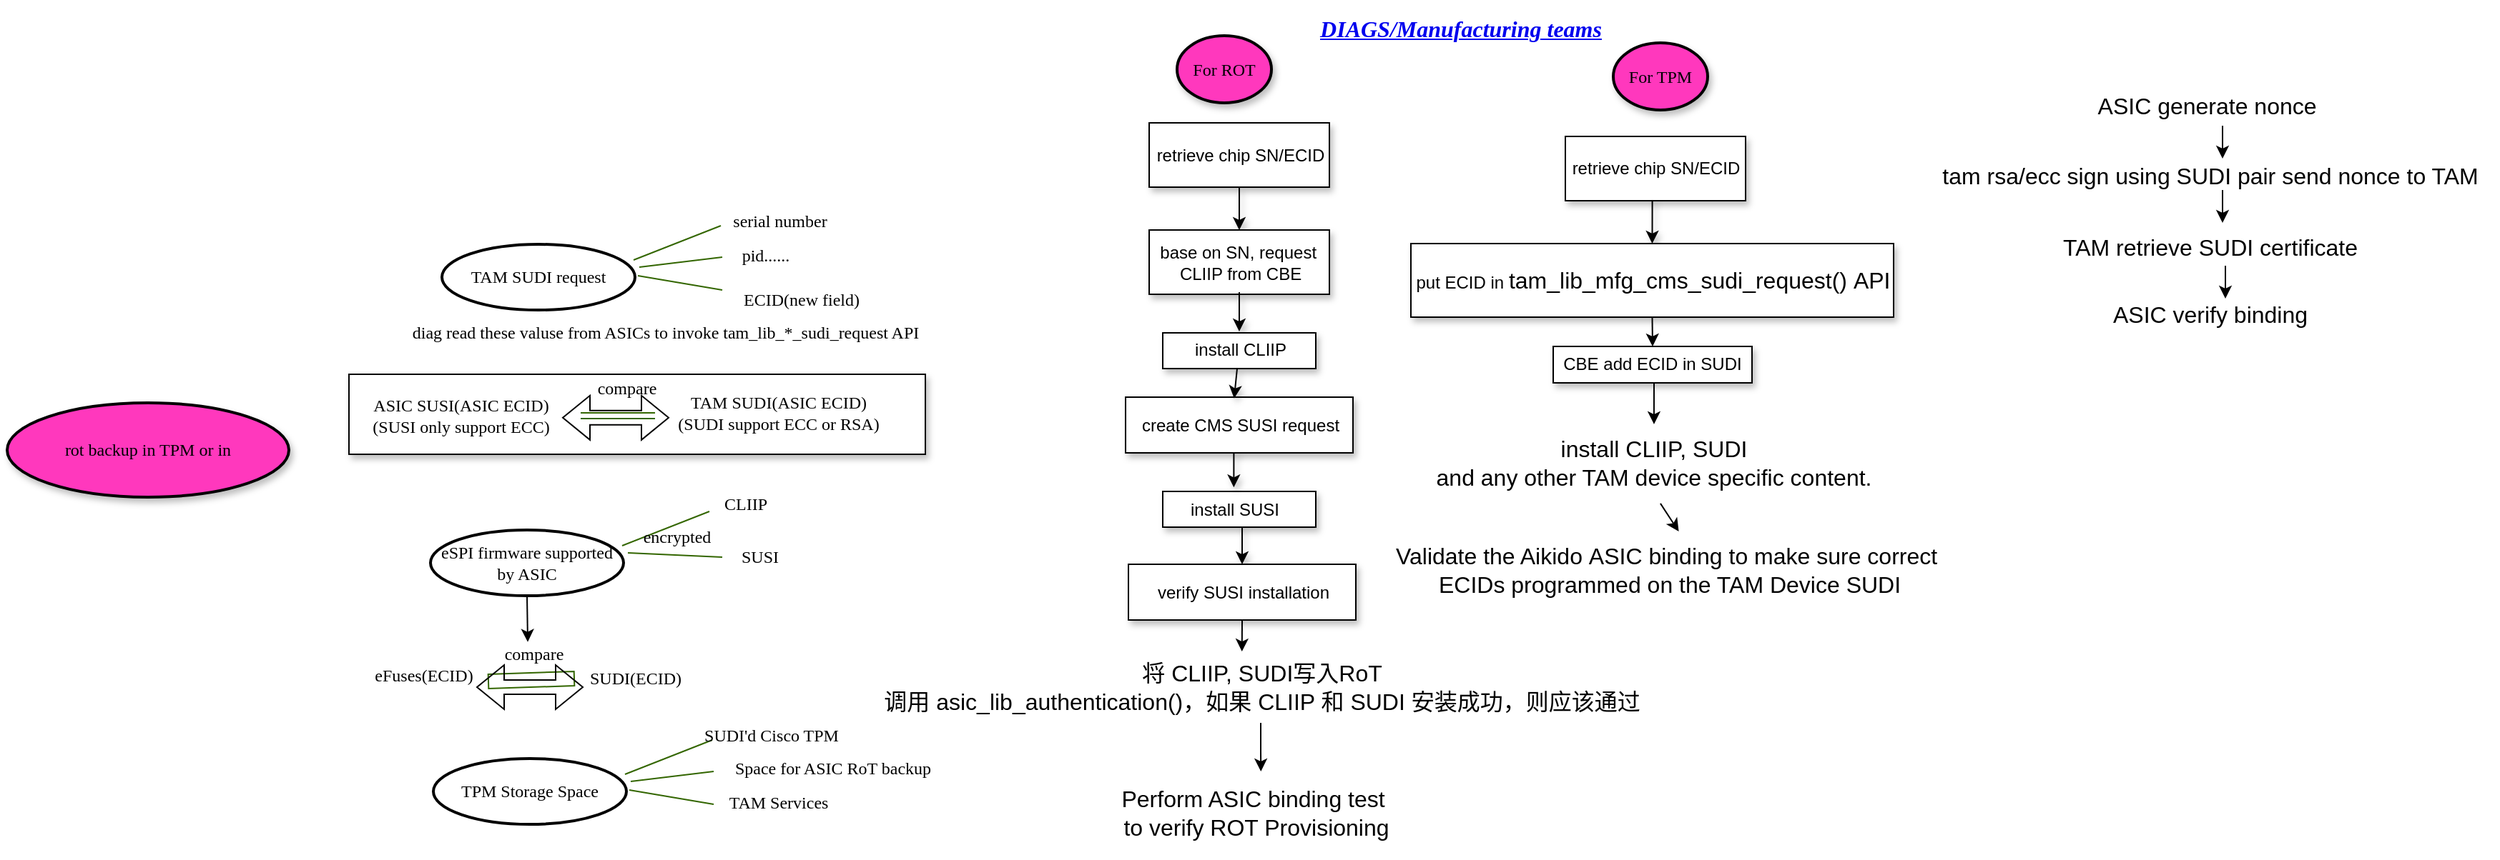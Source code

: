 <mxfile border="50" scale="3" compressed="false" locked="false" version="24.7.1" type="github">
  <diagram name="Blank" id="YmL12bMKpDGza6XwsDPr">
    <mxGraphModel dx="1960" dy="954" grid="0" gridSize="10" guides="1" tooltips="1" connect="1" arrows="1" fold="1" page="0" pageScale="1" pageWidth="827" pageHeight="1169" background="none" math="1" shadow="0">
      <root>
        <mxCell id="X5NqExCQtvZxIxQ7pmgY-0" />
        <mxCell id="1" parent="X5NqExCQtvZxIxQ7pmgY-0" />
        <mxCell id="aTX_-ej4Rg6P1lHDBfTl-43" value="" style="whiteSpace=wrap;html=1;shadow=1;" parent="1" vertex="1">
          <mxGeometry x="-532" y="214" width="403" height="56" as="geometry" />
        </mxCell>
        <mxCell id="aTX_-ej4Rg6P1lHDBfTl-1" value="&lt;font face=&quot;Comic Sans MS&quot;&gt;TAM SUDI request&lt;/font&gt;" style="ellipse;whiteSpace=wrap;html=1;align=center;container=1;recursiveResize=0;treeFolding=1;strokeWidth=2;" parent="1" vertex="1">
          <mxGeometry x="-467" y="123" width="135" height="46" as="geometry" />
        </mxCell>
        <mxCell id="aTX_-ej4Rg6P1lHDBfTl-12" value="" style="startArrow=none;endArrow=none;segment=10;strokeColor=#336600;rounded=0;fontSize=12;startSize=8;endSize=8;" parent="1" edge="1">
          <mxGeometry relative="1" as="geometry">
            <mxPoint x="-272" y="110" as="sourcePoint" />
            <mxPoint x="-333" y="134" as="targetPoint" />
          </mxGeometry>
        </mxCell>
        <mxCell id="aTX_-ej4Rg6P1lHDBfTl-13" value="serial number" style="text;html=1;resizable=0;points=[];align=center;verticalAlign=middle;labelBackgroundColor=none;fontFamily=Comic Sans MS;rotation=0;" parent="aTX_-ej4Rg6P1lHDBfTl-12" vertex="1" connectable="0">
          <mxGeometry x="0.257" relative="1" as="geometry">
            <mxPoint x="79" y="-18" as="offset" />
          </mxGeometry>
        </mxCell>
        <mxCell id="aTX_-ej4Rg6P1lHDBfTl-18" value="" style="startArrow=none;endArrow=none;segment=10;strokeColor=#336600;rounded=0;fontSize=12;startSize=8;endSize=8;" parent="1" edge="1">
          <mxGeometry relative="1" as="geometry">
            <mxPoint x="-271" y="132" as="sourcePoint" />
            <mxPoint x="-329" y="139" as="targetPoint" />
          </mxGeometry>
        </mxCell>
        <mxCell id="aTX_-ej4Rg6P1lHDBfTl-19" value="pid......" style="text;html=1;resizable=0;points=[];align=center;verticalAlign=middle;labelBackgroundColor=none;fontFamily=Comic Sans MS;rotation=0;" parent="aTX_-ej4Rg6P1lHDBfTl-18" vertex="1" connectable="0">
          <mxGeometry x="0.257" relative="1" as="geometry">
            <mxPoint x="66" y="-6" as="offset" />
          </mxGeometry>
        </mxCell>
        <mxCell id="aTX_-ej4Rg6P1lHDBfTl-20" value="" style="startArrow=none;endArrow=none;segment=10;strokeColor=#336600;rounded=0;fontSize=12;startSize=8;endSize=8;" parent="1" edge="1">
          <mxGeometry relative="1" as="geometry">
            <mxPoint x="-271" y="155" as="sourcePoint" />
            <mxPoint x="-330" y="145" as="targetPoint" />
          </mxGeometry>
        </mxCell>
        <mxCell id="aTX_-ej4Rg6P1lHDBfTl-21" value="diag read these valuse from ASICs to invoke tam_lib_*_sudi_request API" style="text;html=1;resizable=0;points=[];align=center;verticalAlign=middle;labelBackgroundColor=none;fontFamily=Comic Sans MS;rotation=0;" parent="aTX_-ej4Rg6P1lHDBfTl-20" vertex="1" connectable="0">
          <mxGeometry x="0.257" relative="1" as="geometry">
            <mxPoint x="-3" y="36" as="offset" />
          </mxGeometry>
        </mxCell>
        <mxCell id="aTX_-ej4Rg6P1lHDBfTl-22" value="ECID(new field)" style="text;html=1;resizable=0;points=[];align=center;verticalAlign=middle;labelBackgroundColor=none;fontFamily=Comic Sans MS;rotation=0;" parent="1" vertex="1" connectable="0">
          <mxGeometry x="-216.466" y="161.65" as="geometry" />
        </mxCell>
        <mxCell id="aTX_-ej4Rg6P1lHDBfTl-23" value="" style="startArrow=none;endArrow=none;segment=10;strokeColor=#336600;rounded=0;fontSize=12;shape=link;" parent="1" edge="1">
          <mxGeometry relative="1" as="geometry">
            <mxPoint x="-318" y="243" as="sourcePoint" />
            <mxPoint x="-370" y="243" as="targetPoint" />
          </mxGeometry>
        </mxCell>
        <mxCell id="aTX_-ej4Rg6P1lHDBfTl-24" value="TAM SUDI(ASIC ECID)&lt;div&gt;(SUDI support ECC or RSA)&lt;/div&gt;" style="text;html=1;resizable=0;points=[];align=center;verticalAlign=middle;labelBackgroundColor=none;fontFamily=Comic Sans MS;rotation=0;" parent="aTX_-ej4Rg6P1lHDBfTl-23" vertex="1" connectable="0">
          <mxGeometry x="0.257" relative="1" as="geometry">
            <mxPoint x="118" y="-2" as="offset" />
          </mxGeometry>
        </mxCell>
        <mxCell id="aTX_-ej4Rg6P1lHDBfTl-25" value="ASIC SUSI(ASIC ECID)&lt;div&gt;(SUSI only support ECC)&lt;/div&gt;" style="text;html=1;resizable=0;points=[];align=center;verticalAlign=middle;labelBackgroundColor=none;fontFamily=Comic Sans MS;rotation=0;" parent="aTX_-ej4Rg6P1lHDBfTl-23" vertex="1" connectable="0">
          <mxGeometry x="0.257" relative="1" as="geometry">
            <mxPoint x="-104" as="offset" />
          </mxGeometry>
        </mxCell>
        <mxCell id="aTX_-ej4Rg6P1lHDBfTl-26" value="compare" style="text;html=1;resizable=0;points=[];align=center;verticalAlign=middle;labelBackgroundColor=none;fontFamily=Comic Sans MS;rotation=0;" parent="1" vertex="1" connectable="0">
          <mxGeometry x="-243.0" y="246.995" as="geometry">
            <mxPoint x="-95" y="-23" as="offset" />
          </mxGeometry>
        </mxCell>
        <mxCell id="aTX_-ej4Rg6P1lHDBfTl-39" style="edgeStyle=orthogonalEdgeStyle;rounded=0;orthogonalLoop=1;jettySize=auto;html=1;exitX=0.5;exitY=1;exitDx=0;exitDy=0;" parent="1" source="aTX_-ej4Rg6P1lHDBfTl-27" edge="1">
          <mxGeometry relative="1" as="geometry">
            <mxPoint x="-407" y="401.333" as="targetPoint" />
          </mxGeometry>
        </mxCell>
        <mxCell id="aTX_-ej4Rg6P1lHDBfTl-27" value="&lt;font face=&quot;Comic Sans MS&quot;&gt;eSPI firmware supported by ASIC&lt;/font&gt;" style="ellipse;whiteSpace=wrap;html=1;align=center;container=1;recursiveResize=0;treeFolding=1;strokeWidth=2;" parent="1" vertex="1">
          <mxGeometry x="-475" y="323" width="135" height="46" as="geometry" />
        </mxCell>
        <mxCell id="aTX_-ej4Rg6P1lHDBfTl-28" value="" style="startArrow=none;endArrow=none;segment=10;strokeColor=#336600;rounded=0;fontSize=12;startSize=8;endSize=8;" parent="1" edge="1">
          <mxGeometry relative="1" as="geometry">
            <mxPoint x="-280" y="310" as="sourcePoint" />
            <mxPoint x="-341" y="334" as="targetPoint" />
          </mxGeometry>
        </mxCell>
        <mxCell id="aTX_-ej4Rg6P1lHDBfTl-29" value="CLIIP" style="text;html=1;resizable=0;points=[];align=center;verticalAlign=middle;labelBackgroundColor=none;fontFamily=Comic Sans MS;rotation=0;" parent="aTX_-ej4Rg6P1lHDBfTl-28" vertex="1" connectable="0">
          <mxGeometry x="0.257" relative="1" as="geometry">
            <mxPoint x="63" y="-20" as="offset" />
          </mxGeometry>
        </mxCell>
        <mxCell id="aTX_-ej4Rg6P1lHDBfTl-30" value="" style="startArrow=none;endArrow=none;segment=10;strokeColor=#336600;rounded=0;fontSize=12;startSize=8;endSize=8;" parent="1" edge="1">
          <mxGeometry relative="1" as="geometry">
            <mxPoint x="-271" y="342" as="sourcePoint" />
            <mxPoint x="-337" y="339" as="targetPoint" />
          </mxGeometry>
        </mxCell>
        <mxCell id="aTX_-ej4Rg6P1lHDBfTl-31" value="SUSI" style="text;html=1;resizable=0;points=[];align=center;verticalAlign=middle;labelBackgroundColor=none;fontFamily=Comic Sans MS;rotation=0;" parent="aTX_-ej4Rg6P1lHDBfTl-30" vertex="1" connectable="0">
          <mxGeometry x="0.257" relative="1" as="geometry">
            <mxPoint x="67" y="2" as="offset" />
          </mxGeometry>
        </mxCell>
        <mxCell id="aTX_-ej4Rg6P1lHDBfTl-34" value="encrypted" style="text;html=1;resizable=0;points=[];align=center;verticalAlign=middle;labelBackgroundColor=none;fontFamily=Comic Sans MS;rotation=0;" parent="1" vertex="1" connectable="0">
          <mxGeometry x="-264.996" y="323.0" as="geometry">
            <mxPoint x="-38" y="5" as="offset" />
          </mxGeometry>
        </mxCell>
        <mxCell id="aTX_-ej4Rg6P1lHDBfTl-35" value="" style="startArrow=none;endArrow=none;segment=10;strokeColor=#336600;rounded=0;fontSize=12;shape=flexArrow;" parent="1" edge="1">
          <mxGeometry relative="1" as="geometry">
            <mxPoint x="-374" y="427" as="sourcePoint" />
            <mxPoint x="-435" y="429" as="targetPoint" />
          </mxGeometry>
        </mxCell>
        <mxCell id="aTX_-ej4Rg6P1lHDBfTl-36" value="SUDI(ECID)" style="text;html=1;resizable=0;points=[];align=center;verticalAlign=middle;labelBackgroundColor=none;fontFamily=Comic Sans MS;rotation=0;" parent="aTX_-ej4Rg6P1lHDBfTl-35" vertex="1" connectable="0">
          <mxGeometry x="0.257" relative="1" as="geometry">
            <mxPoint x="80" y="-2" as="offset" />
          </mxGeometry>
        </mxCell>
        <mxCell id="aTX_-ej4Rg6P1lHDBfTl-37" value="eFuses(ECID)" style="text;html=1;resizable=0;points=[];align=center;verticalAlign=middle;labelBackgroundColor=none;fontFamily=Comic Sans MS;rotation=0;" parent="aTX_-ej4Rg6P1lHDBfTl-35" vertex="1" connectable="0">
          <mxGeometry x="0.257" relative="1" as="geometry">
            <mxPoint x="-68" y="-4" as="offset" />
          </mxGeometry>
        </mxCell>
        <mxCell id="aTX_-ej4Rg6P1lHDBfTl-38" value="compare" style="text;html=1;resizable=0;points=[];align=center;verticalAlign=middle;labelBackgroundColor=none;fontFamily=Comic Sans MS;rotation=0;" parent="1" vertex="1" connectable="0">
          <mxGeometry x="-308.0" y="432.995" as="geometry">
            <mxPoint x="-95" y="-23" as="offset" />
          </mxGeometry>
        </mxCell>
        <mxCell id="aTX_-ej4Rg6P1lHDBfTl-44" value="&lt;font face=&quot;Comic Sans MS&quot;&gt;TPM Storage Space&lt;/font&gt;" style="ellipse;whiteSpace=wrap;html=1;align=center;container=1;recursiveResize=0;treeFolding=1;strokeWidth=2;" parent="1" vertex="1">
          <mxGeometry x="-473" y="483" width="135" height="46" as="geometry" />
        </mxCell>
        <mxCell id="aTX_-ej4Rg6P1lHDBfTl-45" value="" style="startArrow=none;endArrow=none;segment=10;strokeColor=#336600;rounded=0;fontSize=12;startSize=8;endSize=8;" parent="1" edge="1">
          <mxGeometry relative="1" as="geometry">
            <mxPoint x="-278" y="470" as="sourcePoint" />
            <mxPoint x="-339" y="494" as="targetPoint" />
          </mxGeometry>
        </mxCell>
        <mxCell id="aTX_-ej4Rg6P1lHDBfTl-46" value="SUDI&#39;d Cisco TPM" style="text;html=1;resizable=0;points=[];align=center;verticalAlign=middle;labelBackgroundColor=none;fontFamily=Comic Sans MS;rotation=0;" parent="aTX_-ej4Rg6P1lHDBfTl-45" vertex="1" connectable="0">
          <mxGeometry x="0.257" relative="1" as="geometry">
            <mxPoint x="79" y="-18" as="offset" />
          </mxGeometry>
        </mxCell>
        <mxCell id="aTX_-ej4Rg6P1lHDBfTl-47" value="" style="startArrow=none;endArrow=none;segment=10;strokeColor=#336600;rounded=0;fontSize=12;startSize=8;endSize=8;" parent="1" edge="1">
          <mxGeometry relative="1" as="geometry">
            <mxPoint x="-277" y="492" as="sourcePoint" />
            <mxPoint x="-335" y="499" as="targetPoint" />
          </mxGeometry>
        </mxCell>
        <mxCell id="aTX_-ej4Rg6P1lHDBfTl-48" value="Space for ASIC RoT backup" style="text;html=1;resizable=0;points=[];align=center;verticalAlign=middle;labelBackgroundColor=none;fontFamily=Comic Sans MS;rotation=0;" parent="aTX_-ej4Rg6P1lHDBfTl-47" vertex="1" connectable="0">
          <mxGeometry x="0.257" relative="1" as="geometry">
            <mxPoint x="119" y="-7" as="offset" />
          </mxGeometry>
        </mxCell>
        <mxCell id="aTX_-ej4Rg6P1lHDBfTl-49" value="" style="startArrow=none;endArrow=none;segment=10;strokeColor=#336600;rounded=0;fontSize=12;startSize=8;endSize=8;" parent="1" edge="1">
          <mxGeometry relative="1" as="geometry">
            <mxPoint x="-277" y="515" as="sourcePoint" />
            <mxPoint x="-336" y="505" as="targetPoint" />
          </mxGeometry>
        </mxCell>
        <mxCell id="aTX_-ej4Rg6P1lHDBfTl-51" value="TAM Services" style="text;html=1;resizable=0;points=[];align=center;verticalAlign=middle;labelBackgroundColor=none;fontFamily=Comic Sans MS;rotation=0;" parent="1" vertex="1" connectable="0">
          <mxGeometry x="-232.466" y="513.65" as="geometry" />
        </mxCell>
        <mxCell id="ju6k5pHE7lARewc20TCf-1" value="&lt;font face=&quot;Comic Sans MS&quot;&gt;rot backup in TPM or in&lt;/font&gt;" style="ellipse;whiteSpace=wrap;html=1;align=center;container=1;recursiveResize=0;treeFolding=1;strokeWidth=2;shadow=1;fillColor=#FF38BD;" parent="1" vertex="1">
          <mxGeometry x="-771" y="234" width="197" height="66" as="geometry" />
        </mxCell>
        <mxCell id="Tv043VacSI13TBImzbUp-4" style="edgeStyle=orthogonalEdgeStyle;rounded=0;orthogonalLoop=1;jettySize=auto;html=1;exitX=0.5;exitY=1;exitDx=0;exitDy=0;entryX=0.5;entryY=0;entryDx=0;entryDy=0;shadow=1;" edge="1" parent="1" source="Tv043VacSI13TBImzbUp-2" target="Tv043VacSI13TBImzbUp-5">
          <mxGeometry relative="1" as="geometry">
            <mxPoint x="93" y="108" as="targetPoint" />
          </mxGeometry>
        </mxCell>
        <mxCell id="Tv043VacSI13TBImzbUp-2" value="" style="rounded=0;whiteSpace=wrap;html=1;shadow=1;" vertex="1" parent="1">
          <mxGeometry x="27.5" y="38" width="126" height="45" as="geometry" />
        </mxCell>
        <mxCell id="Tv043VacSI13TBImzbUp-3" value="retrieve chip SN/ECID" style="text;html=1;align=center;verticalAlign=middle;resizable=0;points=[];autosize=1;strokeColor=none;fillColor=none;shadow=1;" vertex="1" parent="1">
          <mxGeometry x="23" y="47.5" width="135" height="26" as="geometry" />
        </mxCell>
        <mxCell id="Tv043VacSI13TBImzbUp-5" value="" style="rounded=0;whiteSpace=wrap;html=1;shadow=1;" vertex="1" parent="1">
          <mxGeometry x="27.5" y="113" width="126" height="45" as="geometry" />
        </mxCell>
        <mxCell id="Tv043VacSI13TBImzbUp-9" value="" style="edgeStyle=orthogonalEdgeStyle;rounded=0;orthogonalLoop=1;jettySize=auto;html=1;shadow=1;" edge="1" parent="1" source="Tv043VacSI13TBImzbUp-6" target="Tv043VacSI13TBImzbUp-8">
          <mxGeometry relative="1" as="geometry" />
        </mxCell>
        <mxCell id="Tv043VacSI13TBImzbUp-6" value="base on SN, request&amp;nbsp;&lt;div&gt;CLIIP from CBE&lt;/div&gt;" style="text;html=1;align=center;verticalAlign=middle;resizable=0;points=[];autosize=1;strokeColor=none;fillColor=none;shadow=1;" vertex="1" parent="1">
          <mxGeometry x="25" y="115.5" width="131" height="41" as="geometry" />
        </mxCell>
        <mxCell id="Tv043VacSI13TBImzbUp-7" value="" style="rounded=0;whiteSpace=wrap;html=1;shadow=1;" vertex="1" parent="1">
          <mxGeometry x="37" y="185" width="107" height="25" as="geometry" />
        </mxCell>
        <mxCell id="Tv043VacSI13TBImzbUp-8" value="install CLIIP" style="text;html=1;align=center;verticalAlign=middle;resizable=0;points=[];autosize=1;strokeColor=none;fillColor=none;shadow=1;" vertex="1" parent="1">
          <mxGeometry x="49.5" y="184" width="82" height="26" as="geometry" />
        </mxCell>
        <mxCell id="Tv043VacSI13TBImzbUp-10" value="" style="rounded=0;whiteSpace=wrap;html=1;shadow=1;" vertex="1" parent="1">
          <mxGeometry x="11" y="230" width="159" height="39" as="geometry" />
        </mxCell>
        <mxCell id="Tv043VacSI13TBImzbUp-11" value="create CMS SUSI request" style="text;html=1;align=center;verticalAlign=middle;resizable=0;points=[];autosize=1;strokeColor=none;fillColor=none;shadow=1;" vertex="1" parent="1">
          <mxGeometry x="12.5" y="236.5" width="156" height="26" as="geometry" />
        </mxCell>
        <mxCell id="Tv043VacSI13TBImzbUp-13" value="" style="endArrow=classic;html=1;rounded=0;entryX=0.477;entryY=-0.218;entryDx=0;entryDy=0;entryPerimeter=0;shadow=1;" edge="1" parent="1" target="Tv043VacSI13TBImzbUp-11">
          <mxGeometry width="50" height="50" relative="1" as="geometry">
            <mxPoint x="89" y="210" as="sourcePoint" />
            <mxPoint x="87" y="226" as="targetPoint" />
          </mxGeometry>
        </mxCell>
        <mxCell id="Tv043VacSI13TBImzbUp-20" style="edgeStyle=orthogonalEdgeStyle;rounded=0;orthogonalLoop=1;jettySize=auto;html=1;exitX=0.5;exitY=1;exitDx=0;exitDy=0;entryX=0.5;entryY=0;entryDx=0;entryDy=0;shadow=1;" edge="1" parent="1" source="Tv043VacSI13TBImzbUp-15" target="Tv043VacSI13TBImzbUp-18">
          <mxGeometry relative="1" as="geometry" />
        </mxCell>
        <mxCell id="Tv043VacSI13TBImzbUp-15" value="" style="rounded=0;whiteSpace=wrap;html=1;shadow=1;" vertex="1" parent="1">
          <mxGeometry x="37" y="296" width="107" height="25" as="geometry" />
        </mxCell>
        <mxCell id="Tv043VacSI13TBImzbUp-16" value="install SUSI" style="text;html=1;align=center;verticalAlign=middle;resizable=0;points=[];autosize=1;strokeColor=none;fillColor=none;shadow=1;" vertex="1" parent="1">
          <mxGeometry x="47" y="295.5" width="80" height="26" as="geometry" />
        </mxCell>
        <mxCell id="Tv043VacSI13TBImzbUp-17" style="edgeStyle=orthogonalEdgeStyle;rounded=0;orthogonalLoop=1;jettySize=auto;html=1;exitX=0.5;exitY=1;exitDx=0;exitDy=0;entryX=0.496;entryY=-0.09;entryDx=0;entryDy=0;entryPerimeter=0;shadow=1;" edge="1" parent="1" source="Tv043VacSI13TBImzbUp-10" target="Tv043VacSI13TBImzbUp-16">
          <mxGeometry relative="1" as="geometry" />
        </mxCell>
        <mxCell id="Tv043VacSI13TBImzbUp-18" value="" style="rounded=0;whiteSpace=wrap;html=1;shadow=1;" vertex="1" parent="1">
          <mxGeometry x="13" y="347" width="159" height="39" as="geometry" />
        </mxCell>
        <mxCell id="Tv043VacSI13TBImzbUp-19" value="verify SUSI installation" style="text;html=1;align=center;verticalAlign=middle;resizable=0;points=[];autosize=1;strokeColor=none;fillColor=none;shadow=1;" vertex="1" parent="1">
          <mxGeometry x="23.5" y="353.5" width="138" height="26" as="geometry" />
        </mxCell>
        <mxCell id="Tv043VacSI13TBImzbUp-22" value="&lt;a name=&quot;_Toc149315524&quot;&gt;&lt;span style=&quot;font-size:12.0pt;font-family:&amp;quot;Times New Roman&amp;quot;,serif;mso-fareast-font-family:&lt;br/&gt;&amp;quot;Times New Roman&amp;quot;;mso-ansi-language:EN-US;mso-fareast-language:EN-US;&lt;br/&gt;mso-bidi-language:AR-SA&quot; lang=&quot;EN-US&quot;&gt;DIAGS/Manufacturing teams&lt;/span&gt;&lt;/a&gt;" style="text;html=1;align=center;verticalAlign=middle;resizable=0;points=[];autosize=1;strokeColor=none;fillColor=none;shadow=1;fontStyle=3" vertex="1" parent="1">
          <mxGeometry x="141" y="-44" width="208" height="31" as="geometry" />
        </mxCell>
        <mxCell id="Tv043VacSI13TBImzbUp-23" style="edgeStyle=orthogonalEdgeStyle;rounded=0;orthogonalLoop=1;jettySize=auto;html=1;exitX=0.5;exitY=1;exitDx=0;exitDy=0;entryX=0.5;entryY=0;entryDx=0;entryDy=0;shadow=1;" edge="1" parent="1" source="Tv043VacSI13TBImzbUp-24" target="Tv043VacSI13TBImzbUp-26">
          <mxGeometry relative="1" as="geometry">
            <mxPoint x="384" y="117.5" as="targetPoint" />
          </mxGeometry>
        </mxCell>
        <mxCell id="Tv043VacSI13TBImzbUp-24" value="&lt;span style=&quot;text-wrap: nowrap;&quot;&gt;retrieve chip SN/ECID&lt;/span&gt;" style="rounded=0;whiteSpace=wrap;html=1;shadow=1;" vertex="1" parent="1">
          <mxGeometry x="318.5" y="47.5" width="126" height="45" as="geometry" />
        </mxCell>
        <mxCell id="Tv043VacSI13TBImzbUp-43" style="edgeStyle=orthogonalEdgeStyle;rounded=0;orthogonalLoop=1;jettySize=auto;html=1;exitX=0.5;exitY=1;exitDx=0;exitDy=0;entryX=0.5;entryY=0;entryDx=0;entryDy=0;" edge="1" parent="1" source="Tv043VacSI13TBImzbUp-26" target="Tv043VacSI13TBImzbUp-29">
          <mxGeometry relative="1" as="geometry" />
        </mxCell>
        <mxCell id="Tv043VacSI13TBImzbUp-26" value="put ECID in&amp;nbsp;&lt;span style=&quot;font-size:12.0pt;font-family:&lt;br/&gt;&amp;quot;Times New Roman&amp;quot;,serif;mso-fareast-font-family:&amp;quot;Times New Roman&amp;quot;;mso-ansi-language:&lt;br/&gt;EN-US;mso-fareast-language:EN-US;mso-bidi-language:AR-SA&quot; lang=&quot;EN-US&quot;&gt;tam_lib_mfg_cms_sudi_request()&amp;nbsp;API&lt;/span&gt;" style="rounded=0;whiteSpace=wrap;html=1;shadow=1;" vertex="1" parent="1">
          <mxGeometry x="210.5" y="122.5" width="337.5" height="51.5" as="geometry" />
        </mxCell>
        <mxCell id="Tv043VacSI13TBImzbUp-29" value="CBE add ECID in SUDI" style="rounded=0;whiteSpace=wrap;html=1;shadow=1;" vertex="1" parent="1">
          <mxGeometry x="310" y="194.5" width="139" height="25.5" as="geometry" />
        </mxCell>
        <mxCell id="Tv043VacSI13TBImzbUp-44" value="&lt;span style=&quot;font-size:12.0pt;font-family:&lt;br/&gt;&amp;quot;Times New Roman&amp;quot;,serif;mso-fareast-font-family:&amp;quot;Times New Roman&amp;quot;;mso-ansi-language:&lt;br/&gt;EN-US;mso-fareast-language:EN-US;mso-bidi-language:AR-SA&quot; lang=&quot;EN-US&quot;&gt;install CLIIP, SUDI&lt;br/&gt;and any other TAM device specific content.&lt;/span&gt;" style="text;html=1;align=center;verticalAlign=middle;resizable=0;points=[];autosize=1;strokeColor=none;fillColor=none;shadow=1;" vertex="1" parent="1">
          <mxGeometry x="218.5" y="251" width="322" height="50" as="geometry" />
        </mxCell>
        <mxCell id="Tv043VacSI13TBImzbUp-45" style="edgeStyle=orthogonalEdgeStyle;rounded=0;orthogonalLoop=1;jettySize=auto;html=1;exitX=0.5;exitY=1;exitDx=0;exitDy=0;entryX=0.503;entryY=-0.041;entryDx=0;entryDy=0;entryPerimeter=0;" edge="1" parent="1" source="Tv043VacSI13TBImzbUp-29" target="Tv043VacSI13TBImzbUp-44">
          <mxGeometry relative="1" as="geometry" />
        </mxCell>
        <mxCell id="Tv043VacSI13TBImzbUp-46" value="&lt;span style=&quot;font-size:12.0pt;font-family:&lt;br/&gt;&amp;quot;Times New Roman&amp;quot;,serif;mso-fareast-font-family:&amp;quot;Times New Roman&amp;quot;;mso-ansi-language:&lt;br/&gt;EN-US;mso-fareast-language:EN-US;mso-bidi-language:AR-SA&quot; lang=&quot;EN-US&quot;&gt;Validate the Aikido&amp;nbsp;ASIC binding to make sure correct&amp;nbsp;&lt;/span&gt;&lt;div&gt;&lt;span style=&quot;font-size:12.0pt;font-family:&lt;br/&gt;&amp;quot;Times New Roman&amp;quot;,serif;mso-fareast-font-family:&amp;quot;Times New Roman&amp;quot;;mso-ansi-language:&lt;br/&gt;EN-US;mso-fareast-language:EN-US;mso-bidi-language:AR-SA&quot; lang=&quot;EN-US&quot;&gt;ECIDs programmed on the TAM Device SUDI&lt;/span&gt;&lt;br&gt;&lt;/div&gt;" style="text;html=1;align=center;verticalAlign=middle;resizable=0;points=[];autosize=1;strokeColor=none;fillColor=none;shadow=1;" vertex="1" parent="1">
          <mxGeometry x="191" y="326" width="400" height="50" as="geometry" />
        </mxCell>
        <mxCell id="Tv043VacSI13TBImzbUp-47" value="" style="endArrow=classic;html=1;rounded=0;entryX=0.517;entryY=-0.039;entryDx=0;entryDy=0;entryPerimeter=0;exitX=0.517;exitY=1.069;exitDx=0;exitDy=0;exitPerimeter=0;" edge="1" parent="1" source="Tv043VacSI13TBImzbUp-44" target="Tv043VacSI13TBImzbUp-46">
          <mxGeometry width="50" height="50" relative="1" as="geometry">
            <mxPoint x="298" y="267" as="sourcePoint" />
            <mxPoint x="348" y="217" as="targetPoint" />
          </mxGeometry>
        </mxCell>
        <mxCell id="Tv043VacSI13TBImzbUp-48" value="&lt;font face=&quot;Comic Sans MS&quot;&gt;For ROT&lt;/font&gt;" style="ellipse;whiteSpace=wrap;html=1;align=center;container=1;recursiveResize=0;treeFolding=1;strokeWidth=2;shadow=1;fillColor=#FF38BD;" vertex="1" parent="1">
          <mxGeometry x="47" y="-23" width="66" height="47" as="geometry" />
        </mxCell>
        <mxCell id="Tv043VacSI13TBImzbUp-49" value="&lt;font face=&quot;Comic Sans MS&quot;&gt;For TPM&lt;/font&gt;" style="ellipse;whiteSpace=wrap;html=1;align=center;container=1;recursiveResize=0;treeFolding=1;strokeWidth=2;shadow=1;fillColor=#FF38BD;" vertex="1" parent="1">
          <mxGeometry x="352" y="-18" width="66" height="47" as="geometry" />
        </mxCell>
        <mxCell id="Tv043VacSI13TBImzbUp-54" value="" style="edgeStyle=orthogonalEdgeStyle;rounded=0;orthogonalLoop=1;jettySize=auto;html=1;entryX=0.52;entryY=-0.08;entryDx=0;entryDy=0;entryPerimeter=0;" edge="1" parent="1" source="Tv043VacSI13TBImzbUp-50" target="Tv043VacSI13TBImzbUp-53">
          <mxGeometry relative="1" as="geometry" />
        </mxCell>
        <mxCell id="Tv043VacSI13TBImzbUp-50" value="&lt;div&gt;&lt;span style=&quot;font-size: 16px;&quot;&gt;将 CLIIP, SUDI写入RoT&lt;/span&gt;&lt;br&gt;&lt;/div&gt;&lt;div&gt;&lt;span style=&quot;font-size: 16px;&quot;&gt;调用 asic_lib_authentication()，如果 CLIIP 和 SUDI 安装成功，则应该通过&lt;/span&gt;&lt;br&gt;&lt;/div&gt;" style="text;html=1;align=center;verticalAlign=middle;resizable=0;points=[];autosize=1;strokeColor=none;fillColor=none;shadow=1;" vertex="1" parent="1">
          <mxGeometry x="-168" y="408" width="547" height="50" as="geometry" />
        </mxCell>
        <mxCell id="Tv043VacSI13TBImzbUp-52" style="edgeStyle=orthogonalEdgeStyle;rounded=0;orthogonalLoop=1;jettySize=auto;html=1;exitX=0.5;exitY=1;exitDx=0;exitDy=0;entryX=0.476;entryY=0.001;entryDx=0;entryDy=0;entryPerimeter=0;" edge="1" parent="1" source="Tv043VacSI13TBImzbUp-18" target="Tv043VacSI13TBImzbUp-50">
          <mxGeometry relative="1" as="geometry" />
        </mxCell>
        <mxCell id="Tv043VacSI13TBImzbUp-53" value="&lt;div&gt;&lt;span style=&quot;font-size:12.0pt;font-family:&lt;br/&gt;&amp;quot;Times New Roman&amp;quot;,serif;mso-fareast-font-family:&amp;quot;Times New Roman&amp;quot;;mso-ansi-language:&lt;br/&gt;EN-US;mso-fareast-language:EN-US;mso-bidi-language:AR-SA&quot; lang=&quot;EN-US&quot;&gt;Perform ASIC binding&amp;nbsp;test&amp;nbsp;&lt;/span&gt;&lt;/div&gt;&lt;div&gt;&lt;span style=&quot;font-size:12.0pt;font-family:&lt;br/&gt;&amp;quot;Times New Roman&amp;quot;,serif;mso-fareast-font-family:&amp;quot;Times New Roman&amp;quot;;mso-ansi-language:&lt;br/&gt;EN-US;mso-fareast-language:EN-US;mso-bidi-language:AR-SA&quot; lang=&quot;EN-US&quot;&gt;to verify ROT Provisioning&lt;/span&gt;&lt;br&gt;&lt;/div&gt;" style="text;html=1;align=center;verticalAlign=middle;resizable=0;points=[];autosize=1;strokeColor=none;fillColor=none;shadow=1;" vertex="1" parent="1">
          <mxGeometry x="-2" y="496" width="207" height="50" as="geometry" />
        </mxCell>
        <mxCell id="Tv043VacSI13TBImzbUp-55" value="" style="shape=flexArrow;endArrow=classic;startArrow=classic;html=1;rounded=0;" edge="1" parent="1">
          <mxGeometry width="100" height="100" relative="1" as="geometry">
            <mxPoint x="-383" y="244.41" as="sourcePoint" />
            <mxPoint x="-308" y="244.41" as="targetPoint" />
          </mxGeometry>
        </mxCell>
        <mxCell id="Tv043VacSI13TBImzbUp-56" value="" style="shape=flexArrow;endArrow=classic;startArrow=classic;html=1;rounded=0;" edge="1" parent="1">
          <mxGeometry width="100" height="100" relative="1" as="geometry">
            <mxPoint x="-443" y="433" as="sourcePoint" />
            <mxPoint x="-368" y="433" as="targetPoint" />
          </mxGeometry>
        </mxCell>
        <mxCell id="Tv043VacSI13TBImzbUp-57" value="&lt;div&gt;&lt;span style=&quot;font-size: 16px;&quot;&gt;ASIC generate nonce&amp;nbsp;&lt;/span&gt;&lt;/div&gt;" style="text;html=1;align=center;verticalAlign=middle;resizable=0;points=[];autosize=1;strokeColor=none;fillColor=none;shadow=1;" vertex="1" parent="1">
          <mxGeometry x="681" y="10" width="175" height="31" as="geometry" />
        </mxCell>
        <mxCell id="Tv043VacSI13TBImzbUp-58" value="&lt;div&gt;&lt;span style=&quot;font-size: 16px;&quot;&gt;tam rsa/ecc sign using SUDI pair send nonce to TAM&lt;/span&gt;&lt;/div&gt;" style="text;html=1;align=center;verticalAlign=middle;resizable=0;points=[];autosize=1;strokeColor=none;fillColor=none;shadow=1;" vertex="1" parent="1">
          <mxGeometry x="572" y="59" width="393" height="31" as="geometry" />
        </mxCell>
        <mxCell id="Tv043VacSI13TBImzbUp-59" value="&lt;div&gt;&lt;span style=&quot;font-size: 16px;&quot;&gt;TAM retrieve SUDI certificate&lt;/span&gt;&lt;/div&gt;" style="text;html=1;align=center;verticalAlign=middle;resizable=0;points=[];autosize=1;strokeColor=none;fillColor=none;shadow=1;" vertex="1" parent="1">
          <mxGeometry x="656.5" y="109" width="224" height="31" as="geometry" />
        </mxCell>
        <mxCell id="Tv043VacSI13TBImzbUp-60" value="&lt;div&gt;&lt;span style=&quot;font-size: 16px;&quot;&gt;ASIC verify binding&lt;/span&gt;&lt;/div&gt;" style="text;html=1;align=center;verticalAlign=middle;resizable=0;points=[];autosize=1;strokeColor=none;fillColor=none;shadow=1;" vertex="1" parent="1">
          <mxGeometry x="691.5" y="156.5" width="154" height="31" as="geometry" />
        </mxCell>
        <mxCell id="Tv043VacSI13TBImzbUp-65" value="" style="group" vertex="1" connectable="0" parent="1">
          <mxGeometry x="778" y="40" width="2" height="121" as="geometry" />
        </mxCell>
        <mxCell id="Tv043VacSI13TBImzbUp-61" value="" style="endArrow=classic;html=1;rounded=0;" edge="1" parent="Tv043VacSI13TBImzbUp-65">
          <mxGeometry width="50" height="50" relative="1" as="geometry">
            <mxPoint x="2" y="98" as="sourcePoint" />
            <mxPoint x="2" y="121" as="targetPoint" />
          </mxGeometry>
        </mxCell>
        <mxCell id="Tv043VacSI13TBImzbUp-62" value="" style="endArrow=classic;html=1;rounded=0;" edge="1" parent="Tv043VacSI13TBImzbUp-65">
          <mxGeometry width="50" height="50" relative="1" as="geometry">
            <mxPoint y="45" as="sourcePoint" />
            <mxPoint y="68" as="targetPoint" />
          </mxGeometry>
        </mxCell>
        <mxCell id="Tv043VacSI13TBImzbUp-63" value="" style="endArrow=classic;html=1;rounded=0;" edge="1" parent="Tv043VacSI13TBImzbUp-65">
          <mxGeometry width="50" height="50" relative="1" as="geometry">
            <mxPoint as="sourcePoint" />
            <mxPoint y="23" as="targetPoint" />
          </mxGeometry>
        </mxCell>
      </root>
    </mxGraphModel>
  </diagram>
</mxfile>
